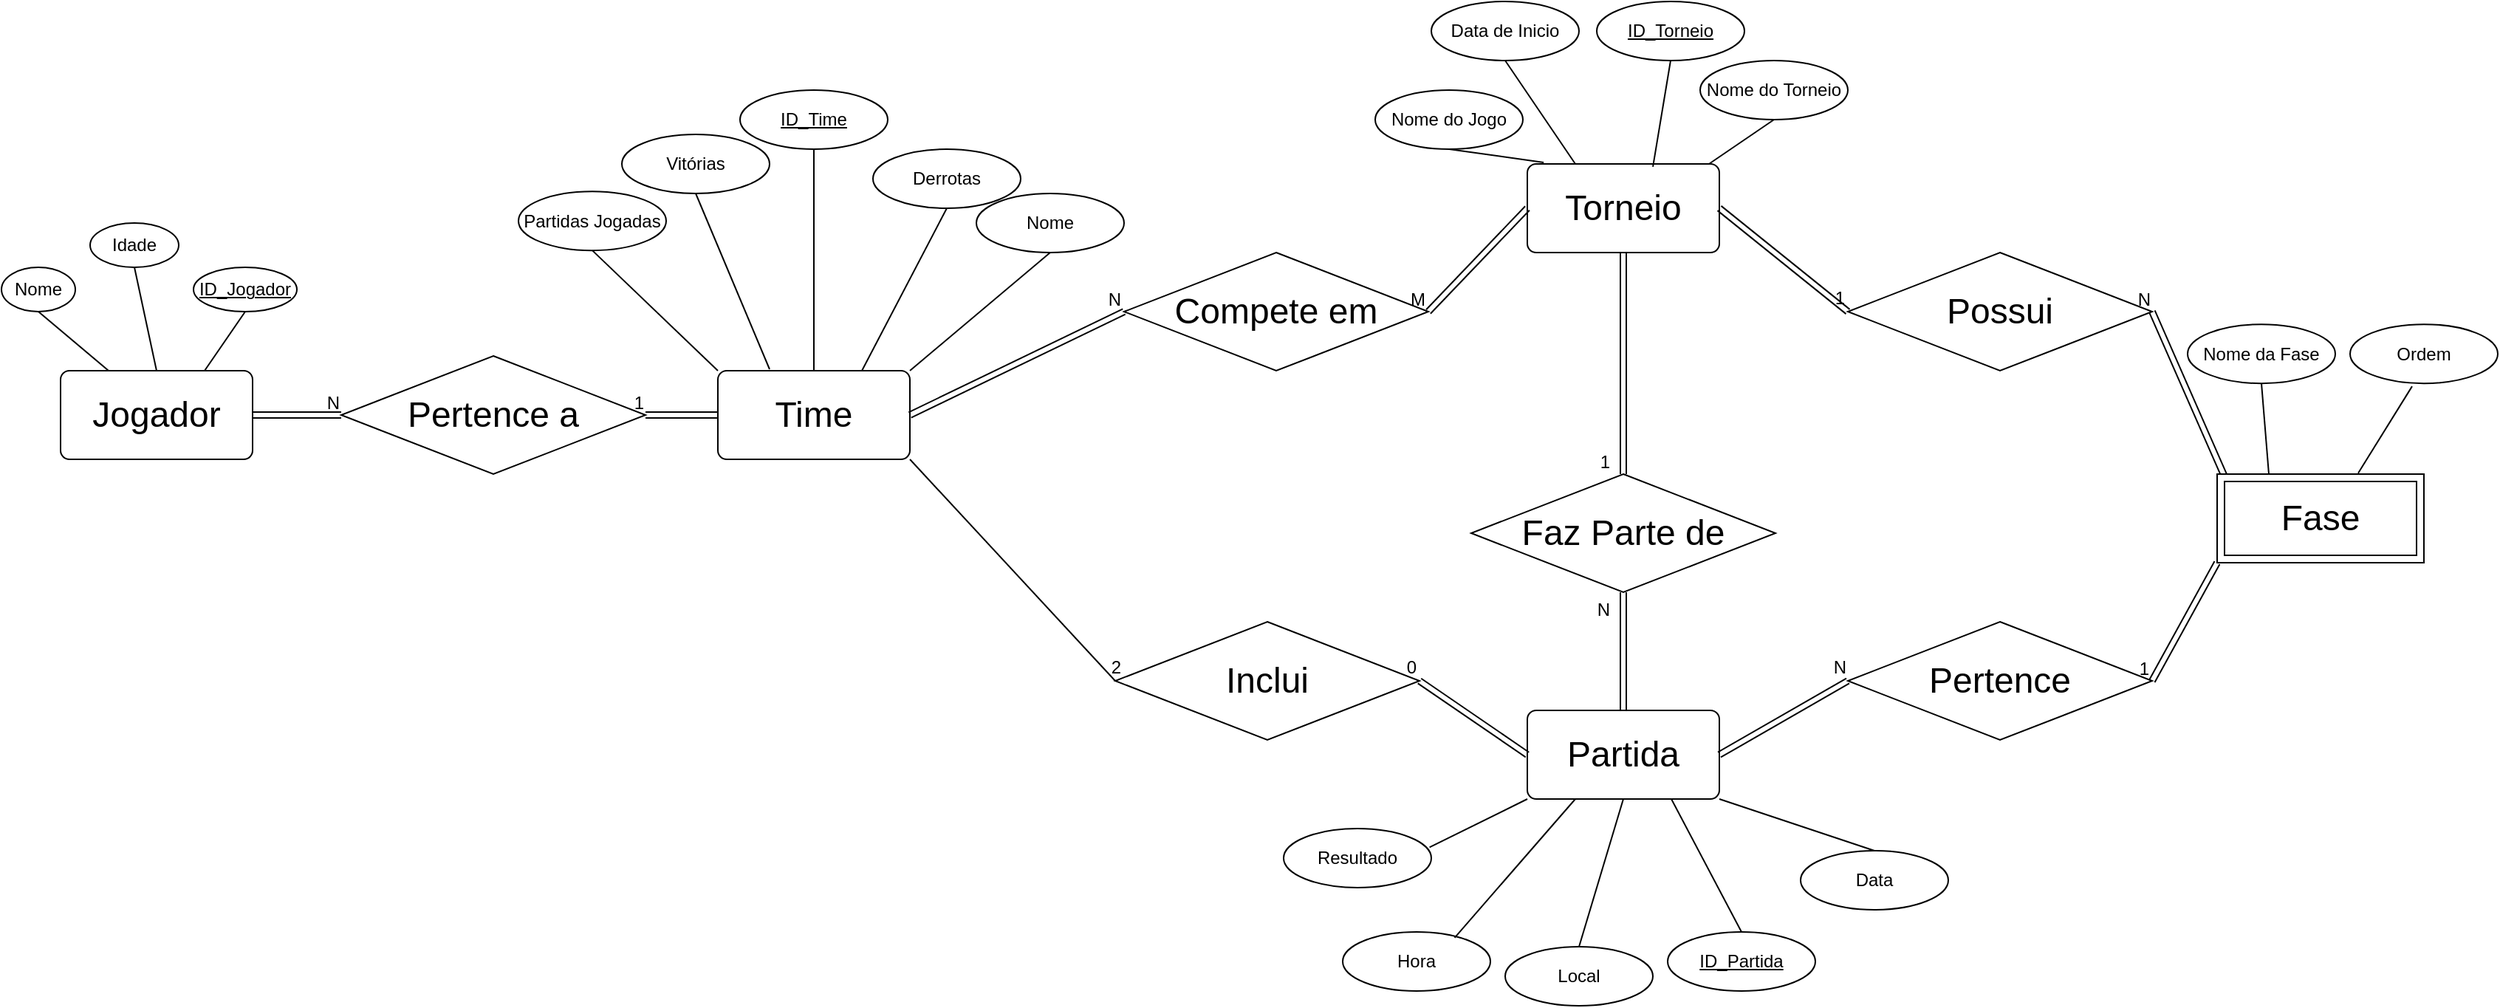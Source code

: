 <mxfile version="26.0.10">
  <diagram name="Página-1" id="gS3BvCxEZ3Ns-tJpQnwd">
    <mxGraphModel dx="1702" dy="1634" grid="1" gridSize="10" guides="1" tooltips="1" connect="1" arrows="1" fold="1" page="1" pageScale="1" pageWidth="827" pageHeight="1169" math="0" shadow="0">
      <root>
        <mxCell id="0" />
        <mxCell id="1" parent="0" />
        <mxCell id="_qHGHUX5CEyV-myd-aj9-1" value="&lt;font style=&quot;font-size: 24px;&quot;&gt;Jogador&lt;/font&gt;" style="rounded=1;arcSize=10;whiteSpace=wrap;html=1;align=center;" parent="1" vertex="1">
          <mxGeometry x="-410" y="130" width="130" height="60" as="geometry" />
        </mxCell>
        <mxCell id="_qHGHUX5CEyV-myd-aj9-2" value="&lt;font style=&quot;font-size: 24px;&quot;&gt;Partida&lt;/font&gt;" style="rounded=1;arcSize=10;whiteSpace=wrap;html=1;align=center;" parent="1" vertex="1">
          <mxGeometry x="583" y="360" width="130" height="60" as="geometry" />
        </mxCell>
        <mxCell id="_qHGHUX5CEyV-myd-aj9-3" value="&lt;font style=&quot;font-size: 24px;&quot;&gt;Torneio&lt;/font&gt;" style="rounded=1;arcSize=10;whiteSpace=wrap;html=1;align=center;" parent="1" vertex="1">
          <mxGeometry x="583" y="-10" width="130" height="60" as="geometry" />
        </mxCell>
        <mxCell id="_qHGHUX5CEyV-myd-aj9-4" value="&lt;font style=&quot;font-size: 24px;&quot;&gt;Time&lt;/font&gt;" style="rounded=1;arcSize=10;whiteSpace=wrap;html=1;align=center;" parent="1" vertex="1">
          <mxGeometry x="35" y="130" width="130" height="60" as="geometry" />
        </mxCell>
        <mxCell id="_qHGHUX5CEyV-myd-aj9-7" style="edgeStyle=orthogonalEdgeStyle;rounded=0;orthogonalLoop=1;jettySize=auto;html=1;exitX=0.5;exitY=1;exitDx=0;exitDy=0;" parent="1" source="_qHGHUX5CEyV-myd-aj9-3" target="_qHGHUX5CEyV-myd-aj9-3" edge="1">
          <mxGeometry relative="1" as="geometry" />
        </mxCell>
        <mxCell id="_qHGHUX5CEyV-myd-aj9-8" value="Nome" style="ellipse;whiteSpace=wrap;html=1;align=center;" parent="1" vertex="1">
          <mxGeometry x="-450" y="60" width="50" height="30" as="geometry" />
        </mxCell>
        <mxCell id="_qHGHUX5CEyV-myd-aj9-11" value="Idade" style="ellipse;whiteSpace=wrap;html=1;align=center;" parent="1" vertex="1">
          <mxGeometry x="-390" y="30" width="60" height="30" as="geometry" />
        </mxCell>
        <mxCell id="_qHGHUX5CEyV-myd-aj9-12" value="ID_Jogador" style="ellipse;whiteSpace=wrap;html=1;align=center;fontStyle=4;" parent="1" vertex="1">
          <mxGeometry x="-320" y="60" width="70" height="30" as="geometry" />
        </mxCell>
        <mxCell id="_qHGHUX5CEyV-myd-aj9-17" value="" style="endArrow=none;html=1;rounded=0;entryX=0.25;entryY=0;entryDx=0;entryDy=0;exitX=0.5;exitY=1;exitDx=0;exitDy=0;" parent="1" source="_qHGHUX5CEyV-myd-aj9-8" target="_qHGHUX5CEyV-myd-aj9-1" edge="1">
          <mxGeometry relative="1" as="geometry">
            <mxPoint x="-450" y="70" as="sourcePoint" />
            <mxPoint x="-290" y="70" as="targetPoint" />
          </mxGeometry>
        </mxCell>
        <mxCell id="_qHGHUX5CEyV-myd-aj9-18" value="" style="endArrow=none;html=1;rounded=0;exitX=0.5;exitY=1;exitDx=0;exitDy=0;entryX=0.5;entryY=0;entryDx=0;entryDy=0;" parent="1" source="_qHGHUX5CEyV-myd-aj9-11" target="_qHGHUX5CEyV-myd-aj9-1" edge="1">
          <mxGeometry relative="1" as="geometry">
            <mxPoint x="-330" y="80" as="sourcePoint" />
            <mxPoint x="-170" y="80" as="targetPoint" />
          </mxGeometry>
        </mxCell>
        <mxCell id="_qHGHUX5CEyV-myd-aj9-19" value="" style="endArrow=none;html=1;rounded=0;entryX=0.5;entryY=1;entryDx=0;entryDy=0;exitX=0.75;exitY=0;exitDx=0;exitDy=0;" parent="1" source="_qHGHUX5CEyV-myd-aj9-1" target="_qHGHUX5CEyV-myd-aj9-12" edge="1">
          <mxGeometry relative="1" as="geometry">
            <mxPoint x="-290" y="100" as="sourcePoint" />
            <mxPoint x="-130" y="100" as="targetPoint" />
          </mxGeometry>
        </mxCell>
        <mxCell id="_qHGHUX5CEyV-myd-aj9-21" value="ID_Time" style="ellipse;whiteSpace=wrap;html=1;align=center;fontStyle=4;" parent="1" vertex="1">
          <mxGeometry x="50" y="-60" width="100" height="40" as="geometry" />
        </mxCell>
        <mxCell id="_qHGHUX5CEyV-myd-aj9-22" value="Vitórias" style="ellipse;whiteSpace=wrap;html=1;align=center;" parent="1" vertex="1">
          <mxGeometry x="-30" y="-30" width="100" height="40" as="geometry" />
        </mxCell>
        <mxCell id="_qHGHUX5CEyV-myd-aj9-23" value="Derrotas" style="ellipse;whiteSpace=wrap;html=1;align=center;" parent="1" vertex="1">
          <mxGeometry x="140" y="-20" width="100" height="40" as="geometry" />
        </mxCell>
        <mxCell id="_qHGHUX5CEyV-myd-aj9-25" value="Partidas Jogadas" style="ellipse;whiteSpace=wrap;html=1;align=center;" parent="1" vertex="1">
          <mxGeometry x="-100" y="8.57" width="100" height="40" as="geometry" />
        </mxCell>
        <mxCell id="_qHGHUX5CEyV-myd-aj9-26" value="Nome" style="ellipse;whiteSpace=wrap;html=1;align=center;" parent="1" vertex="1">
          <mxGeometry x="210" y="10" width="100" height="40" as="geometry" />
        </mxCell>
        <mxCell id="_qHGHUX5CEyV-myd-aj9-27" value="Nome do Jogo" style="ellipse;whiteSpace=wrap;html=1;align=center;" parent="1" vertex="1">
          <mxGeometry x="480" y="-60.0" width="100" height="40" as="geometry" />
        </mxCell>
        <mxCell id="_qHGHUX5CEyV-myd-aj9-28" value="Nome do Torneio" style="ellipse;whiteSpace=wrap;html=1;align=center;" parent="1" vertex="1">
          <mxGeometry x="700" y="-80" width="100" height="40" as="geometry" />
        </mxCell>
        <mxCell id="_qHGHUX5CEyV-myd-aj9-29" value="Data de Inicio" style="ellipse;whiteSpace=wrap;html=1;align=center;" parent="1" vertex="1">
          <mxGeometry x="518" y="-120" width="100" height="40" as="geometry" />
        </mxCell>
        <mxCell id="_qHGHUX5CEyV-myd-aj9-30" value="ID_Torneio" style="ellipse;whiteSpace=wrap;html=1;align=center;fontStyle=4;" parent="1" vertex="1">
          <mxGeometry x="630" y="-120" width="100" height="40" as="geometry" />
        </mxCell>
        <mxCell id="_qHGHUX5CEyV-myd-aj9-31" value="Nome da Fase" style="ellipse;whiteSpace=wrap;html=1;align=center;" parent="1" vertex="1">
          <mxGeometry x="1030" y="98.57" width="100" height="40" as="geometry" />
        </mxCell>
        <mxCell id="_qHGHUX5CEyV-myd-aj9-32" value="Ordem" style="ellipse;whiteSpace=wrap;html=1;align=center;" parent="1" vertex="1">
          <mxGeometry x="1140" y="98.57" width="100" height="40" as="geometry" />
        </mxCell>
        <mxCell id="_qHGHUX5CEyV-myd-aj9-35" value="ID_Partida" style="ellipse;whiteSpace=wrap;html=1;align=center;fontStyle=4;" parent="1" vertex="1">
          <mxGeometry x="678" y="510" width="100" height="40" as="geometry" />
        </mxCell>
        <mxCell id="_qHGHUX5CEyV-myd-aj9-36" value="Local" style="ellipse;whiteSpace=wrap;html=1;align=center;" parent="1" vertex="1">
          <mxGeometry x="568" y="520" width="100" height="40" as="geometry" />
        </mxCell>
        <mxCell id="_qHGHUX5CEyV-myd-aj9-37" value="Data" style="ellipse;whiteSpace=wrap;html=1;align=center;" parent="1" vertex="1">
          <mxGeometry x="768" y="455" width="100" height="40" as="geometry" />
        </mxCell>
        <mxCell id="_qHGHUX5CEyV-myd-aj9-38" value="Hora" style="ellipse;whiteSpace=wrap;html=1;align=center;" parent="1" vertex="1">
          <mxGeometry x="458" y="510" width="100" height="40" as="geometry" />
        </mxCell>
        <mxCell id="_qHGHUX5CEyV-myd-aj9-39" value="Resultado" style="ellipse;whiteSpace=wrap;html=1;align=center;" parent="1" vertex="1">
          <mxGeometry x="418" y="440" width="100" height="40" as="geometry" />
        </mxCell>
        <mxCell id="_qHGHUX5CEyV-myd-aj9-40" value="" style="endArrow=none;html=1;rounded=0;entryX=0.25;entryY=0;entryDx=0;entryDy=0;exitX=0.5;exitY=1;exitDx=0;exitDy=0;" parent="1" source="_qHGHUX5CEyV-myd-aj9-31" target="U-FrvizwRQOyuSLjjeMu-61" edge="1">
          <mxGeometry relative="1" as="geometry">
            <mxPoint x="1140" y="90" as="sourcePoint" />
            <mxPoint x="1115" y="195.0" as="targetPoint" />
          </mxGeometry>
        </mxCell>
        <mxCell id="_qHGHUX5CEyV-myd-aj9-42" value="" style="endArrow=none;html=1;rounded=0;entryX=0.42;entryY=1.05;entryDx=0;entryDy=0;entryPerimeter=0;exitX=0.682;exitY=-0.011;exitDx=0;exitDy=0;exitPerimeter=0;" parent="1" source="U-FrvizwRQOyuSLjjeMu-61" target="_qHGHUX5CEyV-myd-aj9-32" edge="1">
          <mxGeometry relative="1" as="geometry">
            <mxPoint x="1180" y="195.0" as="sourcePoint" />
            <mxPoint x="1320" y="180" as="targetPoint" />
          </mxGeometry>
        </mxCell>
        <mxCell id="_qHGHUX5CEyV-myd-aj9-43" value="" style="endArrow=none;html=1;rounded=0;exitX=0.5;exitY=1;exitDx=0;exitDy=0;entryX=0.085;entryY=-0.017;entryDx=0;entryDy=0;entryPerimeter=0;" parent="1" source="_qHGHUX5CEyV-myd-aj9-27" target="_qHGHUX5CEyV-myd-aj9-3" edge="1">
          <mxGeometry relative="1" as="geometry">
            <mxPoint x="558" y="-71.43" as="sourcePoint" />
            <mxPoint x="718" y="-71.43" as="targetPoint" />
          </mxGeometry>
        </mxCell>
        <mxCell id="_qHGHUX5CEyV-myd-aj9-44" value="" style="endArrow=none;html=1;rounded=0;exitX=0.5;exitY=1;exitDx=0;exitDy=0;entryX=0.25;entryY=0;entryDx=0;entryDy=0;" parent="1" source="_qHGHUX5CEyV-myd-aj9-29" target="_qHGHUX5CEyV-myd-aj9-3" edge="1">
          <mxGeometry relative="1" as="geometry">
            <mxPoint x="558" y="-71.43" as="sourcePoint" />
            <mxPoint x="718" y="-71.43" as="targetPoint" />
          </mxGeometry>
        </mxCell>
        <mxCell id="_qHGHUX5CEyV-myd-aj9-45" value="" style="endArrow=none;html=1;rounded=0;exitX=0.5;exitY=1;exitDx=0;exitDy=0;entryX=0.654;entryY=0.033;entryDx=0;entryDy=0;entryPerimeter=0;" parent="1" source="_qHGHUX5CEyV-myd-aj9-30" target="_qHGHUX5CEyV-myd-aj9-3" edge="1">
          <mxGeometry relative="1" as="geometry">
            <mxPoint x="558" y="-71.43" as="sourcePoint" />
            <mxPoint x="718" y="-71.43" as="targetPoint" />
          </mxGeometry>
        </mxCell>
        <mxCell id="_qHGHUX5CEyV-myd-aj9-46" value="" style="endArrow=none;html=1;rounded=0;entryX=0.5;entryY=1;entryDx=0;entryDy=0;exitX=0.946;exitY=0;exitDx=0;exitDy=0;exitPerimeter=0;" parent="1" source="_qHGHUX5CEyV-myd-aj9-3" target="_qHGHUX5CEyV-myd-aj9-28" edge="1">
          <mxGeometry relative="1" as="geometry">
            <mxPoint x="558" y="-71.43" as="sourcePoint" />
            <mxPoint x="718" y="-71.43" as="targetPoint" />
          </mxGeometry>
        </mxCell>
        <mxCell id="_qHGHUX5CEyV-myd-aj9-47" value="" style="endArrow=none;html=1;rounded=0;exitX=0.5;exitY=0;exitDx=0;exitDy=0;entryX=0.75;entryY=1;entryDx=0;entryDy=0;" parent="1" source="_qHGHUX5CEyV-myd-aj9-35" target="_qHGHUX5CEyV-myd-aj9-2" edge="1">
          <mxGeometry relative="1" as="geometry">
            <mxPoint x="577" y="300" as="sourcePoint" />
            <mxPoint x="737" y="300" as="targetPoint" />
          </mxGeometry>
        </mxCell>
        <mxCell id="_qHGHUX5CEyV-myd-aj9-48" value="" style="endArrow=none;html=1;rounded=0;exitX=0.5;exitY=0;exitDx=0;exitDy=0;entryX=0.5;entryY=1;entryDx=0;entryDy=0;" parent="1" source="_qHGHUX5CEyV-myd-aj9-36" target="_qHGHUX5CEyV-myd-aj9-2" edge="1">
          <mxGeometry relative="1" as="geometry">
            <mxPoint x="577" y="300" as="sourcePoint" />
            <mxPoint x="737" y="300" as="targetPoint" />
          </mxGeometry>
        </mxCell>
        <mxCell id="_qHGHUX5CEyV-myd-aj9-49" value="" style="endArrow=none;html=1;rounded=0;exitX=0.758;exitY=0.098;exitDx=0;exitDy=0;entryX=0.25;entryY=1;entryDx=0;entryDy=0;exitPerimeter=0;" parent="1" source="_qHGHUX5CEyV-myd-aj9-38" target="_qHGHUX5CEyV-myd-aj9-2" edge="1">
          <mxGeometry relative="1" as="geometry">
            <mxPoint x="577" y="300" as="sourcePoint" />
            <mxPoint x="737" y="300" as="targetPoint" />
          </mxGeometry>
        </mxCell>
        <mxCell id="_qHGHUX5CEyV-myd-aj9-50" value="" style="endArrow=none;html=1;rounded=0;entryX=0.988;entryY=0.317;entryDx=0;entryDy=0;exitX=0;exitY=1;exitDx=0;exitDy=0;entryPerimeter=0;" parent="1" source="_qHGHUX5CEyV-myd-aj9-2" target="_qHGHUX5CEyV-myd-aj9-39" edge="1">
          <mxGeometry relative="1" as="geometry">
            <mxPoint x="658" y="380" as="sourcePoint" />
            <mxPoint x="737" y="300" as="targetPoint" />
          </mxGeometry>
        </mxCell>
        <mxCell id="_qHGHUX5CEyV-myd-aj9-51" value="" style="endArrow=none;html=1;rounded=0;entryX=0.5;entryY=0;entryDx=0;entryDy=0;exitX=1;exitY=1;exitDx=0;exitDy=0;" parent="1" source="_qHGHUX5CEyV-myd-aj9-2" target="_qHGHUX5CEyV-myd-aj9-37" edge="1">
          <mxGeometry relative="1" as="geometry">
            <mxPoint x="577" y="300" as="sourcePoint" />
            <mxPoint x="737" y="300" as="targetPoint" />
          </mxGeometry>
        </mxCell>
        <mxCell id="_qHGHUX5CEyV-myd-aj9-52" value="" style="endArrow=none;html=1;rounded=0;exitX=0.5;exitY=1;exitDx=0;exitDy=0;entryX=0;entryY=0;entryDx=0;entryDy=0;" parent="1" source="_qHGHUX5CEyV-myd-aj9-25" target="_qHGHUX5CEyV-myd-aj9-4" edge="1">
          <mxGeometry relative="1" as="geometry">
            <mxPoint x="-40" y="130" as="sourcePoint" />
            <mxPoint x="120" y="130" as="targetPoint" />
          </mxGeometry>
        </mxCell>
        <mxCell id="_qHGHUX5CEyV-myd-aj9-53" value="" style="endArrow=none;html=1;rounded=0;exitX=0.5;exitY=1;exitDx=0;exitDy=0;" parent="1" source="_qHGHUX5CEyV-myd-aj9-22" edge="1">
          <mxGeometry relative="1" as="geometry">
            <mxPoint x="-40" y="130" as="sourcePoint" />
            <mxPoint x="70" y="129" as="targetPoint" />
          </mxGeometry>
        </mxCell>
        <mxCell id="_qHGHUX5CEyV-myd-aj9-54" value="" style="endArrow=none;html=1;rounded=0;exitX=0.5;exitY=1;exitDx=0;exitDy=0;entryX=0.5;entryY=0;entryDx=0;entryDy=0;" parent="1" source="_qHGHUX5CEyV-myd-aj9-21" target="_qHGHUX5CEyV-myd-aj9-4" edge="1">
          <mxGeometry relative="1" as="geometry">
            <mxPoint x="-40" y="130" as="sourcePoint" />
            <mxPoint x="120" y="130" as="targetPoint" />
          </mxGeometry>
        </mxCell>
        <mxCell id="_qHGHUX5CEyV-myd-aj9-55" value="" style="endArrow=none;html=1;rounded=0;entryX=0.5;entryY=1;entryDx=0;entryDy=0;exitX=0.75;exitY=0;exitDx=0;exitDy=0;" parent="1" source="_qHGHUX5CEyV-myd-aj9-4" target="_qHGHUX5CEyV-myd-aj9-23" edge="1">
          <mxGeometry relative="1" as="geometry">
            <mxPoint x="-40" y="130" as="sourcePoint" />
            <mxPoint x="120" y="130" as="targetPoint" />
          </mxGeometry>
        </mxCell>
        <mxCell id="_qHGHUX5CEyV-myd-aj9-56" value="" style="endArrow=none;html=1;rounded=0;entryX=0.5;entryY=1;entryDx=0;entryDy=0;exitX=1;exitY=0;exitDx=0;exitDy=0;" parent="1" source="_qHGHUX5CEyV-myd-aj9-4" target="_qHGHUX5CEyV-myd-aj9-26" edge="1">
          <mxGeometry relative="1" as="geometry">
            <mxPoint x="-40" y="130" as="sourcePoint" />
            <mxPoint x="120" y="130" as="targetPoint" />
          </mxGeometry>
        </mxCell>
        <mxCell id="U-FrvizwRQOyuSLjjeMu-1" value="&lt;font style=&quot;font-size: 24px;&quot;&gt;Pertence a&lt;/font&gt;" style="shape=rhombus;perimeter=rhombusPerimeter;whiteSpace=wrap;html=1;align=center;" vertex="1" parent="1">
          <mxGeometry x="-220" y="120" width="206" height="80" as="geometry" />
        </mxCell>
        <mxCell id="U-FrvizwRQOyuSLjjeMu-9" value="&lt;font style=&quot;font-size: 24px;&quot;&gt;Compete em&lt;br&gt;&lt;/font&gt;" style="shape=rhombus;perimeter=rhombusPerimeter;whiteSpace=wrap;html=1;align=center;rotation=0;" vertex="1" parent="1">
          <mxGeometry x="310" y="50" width="206" height="80" as="geometry" />
        </mxCell>
        <mxCell id="U-FrvizwRQOyuSLjjeMu-10" value="&lt;font style=&quot;font-size: 24px;&quot;&gt;Possui&lt;br&gt;&lt;/font&gt;" style="shape=rhombus;perimeter=rhombusPerimeter;whiteSpace=wrap;html=1;align=center;" vertex="1" parent="1">
          <mxGeometry x="800" y="50.0" width="206" height="80" as="geometry" />
        </mxCell>
        <mxCell id="U-FrvizwRQOyuSLjjeMu-11" value="&lt;font style=&quot;font-size: 24px;&quot;&gt;Pertence&lt;/font&gt;" style="shape=rhombus;perimeter=rhombusPerimeter;whiteSpace=wrap;html=1;align=center;" vertex="1" parent="1">
          <mxGeometry x="800" y="300" width="206" height="80" as="geometry" />
        </mxCell>
        <mxCell id="U-FrvizwRQOyuSLjjeMu-14" value="&lt;font style=&quot;font-size: 24px;&quot;&gt;Faz Parte de &lt;br&gt;&lt;/font&gt;" style="shape=rhombus;perimeter=rhombusPerimeter;whiteSpace=wrap;html=1;align=center;" vertex="1" parent="1">
          <mxGeometry x="545" y="200" width="206" height="80" as="geometry" />
        </mxCell>
        <mxCell id="U-FrvizwRQOyuSLjjeMu-16" value="&lt;font style=&quot;font-size: 24px;&quot;&gt;Inclui&lt;/font&gt;" style="shape=rhombus;perimeter=rhombusPerimeter;whiteSpace=wrap;html=1;align=center;" vertex="1" parent="1">
          <mxGeometry x="304" y="300" width="206" height="80" as="geometry" />
        </mxCell>
        <mxCell id="U-FrvizwRQOyuSLjjeMu-49" value="" style="shape=link;html=1;rounded=0;exitX=1;exitY=0.5;exitDx=0;exitDy=0;entryX=0;entryY=0.5;entryDx=0;entryDy=0;" edge="1" parent="1" source="_qHGHUX5CEyV-myd-aj9-4" target="U-FrvizwRQOyuSLjjeMu-9">
          <mxGeometry relative="1" as="geometry">
            <mxPoint x="230" y="170" as="sourcePoint" />
            <mxPoint x="390" y="170" as="targetPoint" />
          </mxGeometry>
        </mxCell>
        <mxCell id="U-FrvizwRQOyuSLjjeMu-50" value="N" style="resizable=0;html=1;whiteSpace=wrap;align=right;verticalAlign=bottom;" connectable="0" vertex="1" parent="U-FrvizwRQOyuSLjjeMu-49">
          <mxGeometry x="1" relative="1" as="geometry" />
        </mxCell>
        <mxCell id="U-FrvizwRQOyuSLjjeMu-51" value="" style="shape=link;html=1;rounded=0;entryX=1;entryY=0.5;entryDx=0;entryDy=0;exitX=0;exitY=0.5;exitDx=0;exitDy=0;" edge="1" parent="1" source="_qHGHUX5CEyV-myd-aj9-3" target="U-FrvizwRQOyuSLjjeMu-9">
          <mxGeometry relative="1" as="geometry">
            <mxPoint x="428" y="138.57" as="sourcePoint" />
            <mxPoint x="588" y="138.57" as="targetPoint" />
          </mxGeometry>
        </mxCell>
        <mxCell id="U-FrvizwRQOyuSLjjeMu-52" value="M" style="resizable=0;html=1;whiteSpace=wrap;align=right;verticalAlign=bottom;" connectable="0" vertex="1" parent="U-FrvizwRQOyuSLjjeMu-51">
          <mxGeometry x="1" relative="1" as="geometry" />
        </mxCell>
        <mxCell id="U-FrvizwRQOyuSLjjeMu-53" value="" style="shape=link;html=1;rounded=0;exitX=1;exitY=0.5;exitDx=0;exitDy=0;entryX=0;entryY=0.5;entryDx=0;entryDy=0;" edge="1" parent="1" source="_qHGHUX5CEyV-myd-aj9-3" target="U-FrvizwRQOyuSLjjeMu-10">
          <mxGeometry relative="1" as="geometry">
            <mxPoint x="730" y="20" as="sourcePoint" />
            <mxPoint x="890" y="20" as="targetPoint" />
          </mxGeometry>
        </mxCell>
        <mxCell id="U-FrvizwRQOyuSLjjeMu-54" value="1" style="resizable=0;html=1;whiteSpace=wrap;align=right;verticalAlign=bottom;" connectable="0" vertex="1" parent="U-FrvizwRQOyuSLjjeMu-53">
          <mxGeometry x="1" relative="1" as="geometry" />
        </mxCell>
        <mxCell id="U-FrvizwRQOyuSLjjeMu-55" value="" style="shape=link;html=1;rounded=0;entryX=1;entryY=0.5;entryDx=0;entryDy=0;exitX=0.039;exitY=0.044;exitDx=0;exitDy=0;exitPerimeter=0;" edge="1" parent="1" source="U-FrvizwRQOyuSLjjeMu-61" target="U-FrvizwRQOyuSLjjeMu-10">
          <mxGeometry relative="1" as="geometry">
            <mxPoint x="1050" y="195.0" as="sourcePoint" />
            <mxPoint x="1060" y="190" as="targetPoint" />
          </mxGeometry>
        </mxCell>
        <mxCell id="U-FrvizwRQOyuSLjjeMu-56" value="N" style="resizable=0;html=1;whiteSpace=wrap;align=right;verticalAlign=bottom;" connectable="0" vertex="1" parent="U-FrvizwRQOyuSLjjeMu-55">
          <mxGeometry x="1" relative="1" as="geometry" />
        </mxCell>
        <mxCell id="U-FrvizwRQOyuSLjjeMu-59" value="" style="shape=link;html=1;rounded=0;entryX=1;entryY=0.5;entryDx=0;entryDy=0;exitX=0;exitY=1;exitDx=0;exitDy=0;" edge="1" parent="1" source="U-FrvizwRQOyuSLjjeMu-61" target="U-FrvizwRQOyuSLjjeMu-11">
          <mxGeometry relative="1" as="geometry">
            <mxPoint x="1040" y="260" as="sourcePoint" />
            <mxPoint x="990" y="260" as="targetPoint" />
          </mxGeometry>
        </mxCell>
        <mxCell id="U-FrvizwRQOyuSLjjeMu-60" value="1" style="resizable=0;html=1;whiteSpace=wrap;align=right;verticalAlign=bottom;" connectable="0" vertex="1" parent="U-FrvizwRQOyuSLjjeMu-59">
          <mxGeometry x="1" relative="1" as="geometry" />
        </mxCell>
        <mxCell id="U-FrvizwRQOyuSLjjeMu-61" value="&lt;font style=&quot;font-size: 24px;&quot;&gt;Fase&lt;/font&gt;" style="shape=ext;margin=3;double=1;whiteSpace=wrap;html=1;align=center;" vertex="1" parent="1">
          <mxGeometry x="1050" y="200" width="140" height="60" as="geometry" />
        </mxCell>
        <mxCell id="U-FrvizwRQOyuSLjjeMu-62" value="" style="shape=link;html=1;rounded=0;exitX=1;exitY=0.5;exitDx=0;exitDy=0;entryX=0;entryY=0.5;entryDx=0;entryDy=0;" edge="1" parent="1" source="_qHGHUX5CEyV-myd-aj9-2" target="U-FrvizwRQOyuSLjjeMu-11">
          <mxGeometry relative="1" as="geometry">
            <mxPoint x="730" y="390" as="sourcePoint" />
            <mxPoint x="890" y="390" as="targetPoint" />
          </mxGeometry>
        </mxCell>
        <mxCell id="U-FrvizwRQOyuSLjjeMu-63" value="N" style="resizable=0;html=1;whiteSpace=wrap;align=right;verticalAlign=bottom;" connectable="0" vertex="1" parent="U-FrvizwRQOyuSLjjeMu-62">
          <mxGeometry x="1" relative="1" as="geometry" />
        </mxCell>
        <mxCell id="U-FrvizwRQOyuSLjjeMu-64" value="" style="shape=link;html=1;rounded=0;entryX=0.5;entryY=1;entryDx=0;entryDy=0;exitX=0.5;exitY=0;exitDx=0;exitDy=0;" edge="1" parent="1" source="_qHGHUX5CEyV-myd-aj9-2" target="U-FrvizwRQOyuSLjjeMu-14">
          <mxGeometry relative="1" as="geometry">
            <mxPoint x="590" y="330" as="sourcePoint" />
            <mxPoint x="750" y="330" as="targetPoint" />
          </mxGeometry>
        </mxCell>
        <mxCell id="U-FrvizwRQOyuSLjjeMu-65" value="N" style="resizable=0;html=1;whiteSpace=wrap;align=right;verticalAlign=bottom;" connectable="0" vertex="1" parent="U-FrvizwRQOyuSLjjeMu-64">
          <mxGeometry x="1" relative="1" as="geometry">
            <mxPoint x="-8" y="20" as="offset" />
          </mxGeometry>
        </mxCell>
        <mxCell id="U-FrvizwRQOyuSLjjeMu-66" value="" style="shape=link;html=1;rounded=0;entryX=0.5;entryY=0;entryDx=0;entryDy=0;exitX=0.5;exitY=1;exitDx=0;exitDy=0;" edge="1" parent="1" source="_qHGHUX5CEyV-myd-aj9-3" target="U-FrvizwRQOyuSLjjeMu-14">
          <mxGeometry relative="1" as="geometry">
            <mxPoint x="580" y="160" as="sourcePoint" />
            <mxPoint x="740" y="160" as="targetPoint" />
          </mxGeometry>
        </mxCell>
        <mxCell id="U-FrvizwRQOyuSLjjeMu-67" value="1" style="resizable=0;html=1;whiteSpace=wrap;align=right;verticalAlign=bottom;" connectable="0" vertex="1" parent="U-FrvizwRQOyuSLjjeMu-66">
          <mxGeometry x="1" relative="1" as="geometry">
            <mxPoint x="-8" as="offset" />
          </mxGeometry>
        </mxCell>
        <mxCell id="U-FrvizwRQOyuSLjjeMu-68" value="" style="shape=link;html=1;rounded=0;entryX=1;entryY=0.5;entryDx=0;entryDy=0;exitX=0;exitY=0.5;exitDx=0;exitDy=0;" edge="1" parent="1" source="_qHGHUX5CEyV-myd-aj9-2" target="U-FrvizwRQOyuSLjjeMu-16">
          <mxGeometry relative="1" as="geometry">
            <mxPoint x="390" y="410" as="sourcePoint" />
            <mxPoint x="550" y="410" as="targetPoint" />
          </mxGeometry>
        </mxCell>
        <mxCell id="U-FrvizwRQOyuSLjjeMu-69" value="0" style="resizable=0;html=1;whiteSpace=wrap;align=right;verticalAlign=bottom;" connectable="0" vertex="1" parent="U-FrvizwRQOyuSLjjeMu-68">
          <mxGeometry x="1" relative="1" as="geometry" />
        </mxCell>
        <mxCell id="U-FrvizwRQOyuSLjjeMu-73" value="" style="endArrow=none;html=1;rounded=0;exitX=1;exitY=1;exitDx=0;exitDy=0;entryX=0;entryY=0.5;entryDx=0;entryDy=0;" edge="1" parent="1" source="_qHGHUX5CEyV-myd-aj9-4" target="U-FrvizwRQOyuSLjjeMu-16">
          <mxGeometry relative="1" as="geometry">
            <mxPoint x="210" y="220" as="sourcePoint" />
            <mxPoint x="370" y="220" as="targetPoint" />
          </mxGeometry>
        </mxCell>
        <mxCell id="U-FrvizwRQOyuSLjjeMu-74" value="2" style="resizable=0;html=1;whiteSpace=wrap;align=right;verticalAlign=bottom;" connectable="0" vertex="1" parent="U-FrvizwRQOyuSLjjeMu-73">
          <mxGeometry x="1" relative="1" as="geometry">
            <mxPoint x="6" as="offset" />
          </mxGeometry>
        </mxCell>
        <mxCell id="U-FrvizwRQOyuSLjjeMu-75" value="" style="shape=link;html=1;rounded=0;entryX=1;entryY=0.5;entryDx=0;entryDy=0;exitX=0;exitY=0.5;exitDx=0;exitDy=0;" edge="1" parent="1" source="_qHGHUX5CEyV-myd-aj9-4" target="U-FrvizwRQOyuSLjjeMu-1">
          <mxGeometry relative="1" as="geometry">
            <mxPoint x="-70" y="210" as="sourcePoint" />
            <mxPoint x="90" y="210" as="targetPoint" />
          </mxGeometry>
        </mxCell>
        <mxCell id="U-FrvizwRQOyuSLjjeMu-76" value="1" style="resizable=0;html=1;whiteSpace=wrap;align=right;verticalAlign=bottom;" connectable="0" vertex="1" parent="U-FrvizwRQOyuSLjjeMu-75">
          <mxGeometry x="1" relative="1" as="geometry" />
        </mxCell>
        <mxCell id="U-FrvizwRQOyuSLjjeMu-77" value="" style="shape=link;html=1;rounded=0;exitX=1;exitY=0.5;exitDx=0;exitDy=0;entryX=0;entryY=0.5;entryDx=0;entryDy=0;" edge="1" parent="1" source="_qHGHUX5CEyV-myd-aj9-1" target="U-FrvizwRQOyuSLjjeMu-1">
          <mxGeometry relative="1" as="geometry">
            <mxPoint x="-280" y="220" as="sourcePoint" />
            <mxPoint x="-120" y="220" as="targetPoint" />
          </mxGeometry>
        </mxCell>
        <mxCell id="U-FrvizwRQOyuSLjjeMu-78" value="N" style="resizable=0;html=1;whiteSpace=wrap;align=right;verticalAlign=bottom;" connectable="0" vertex="1" parent="U-FrvizwRQOyuSLjjeMu-77">
          <mxGeometry x="1" relative="1" as="geometry" />
        </mxCell>
      </root>
    </mxGraphModel>
  </diagram>
</mxfile>
